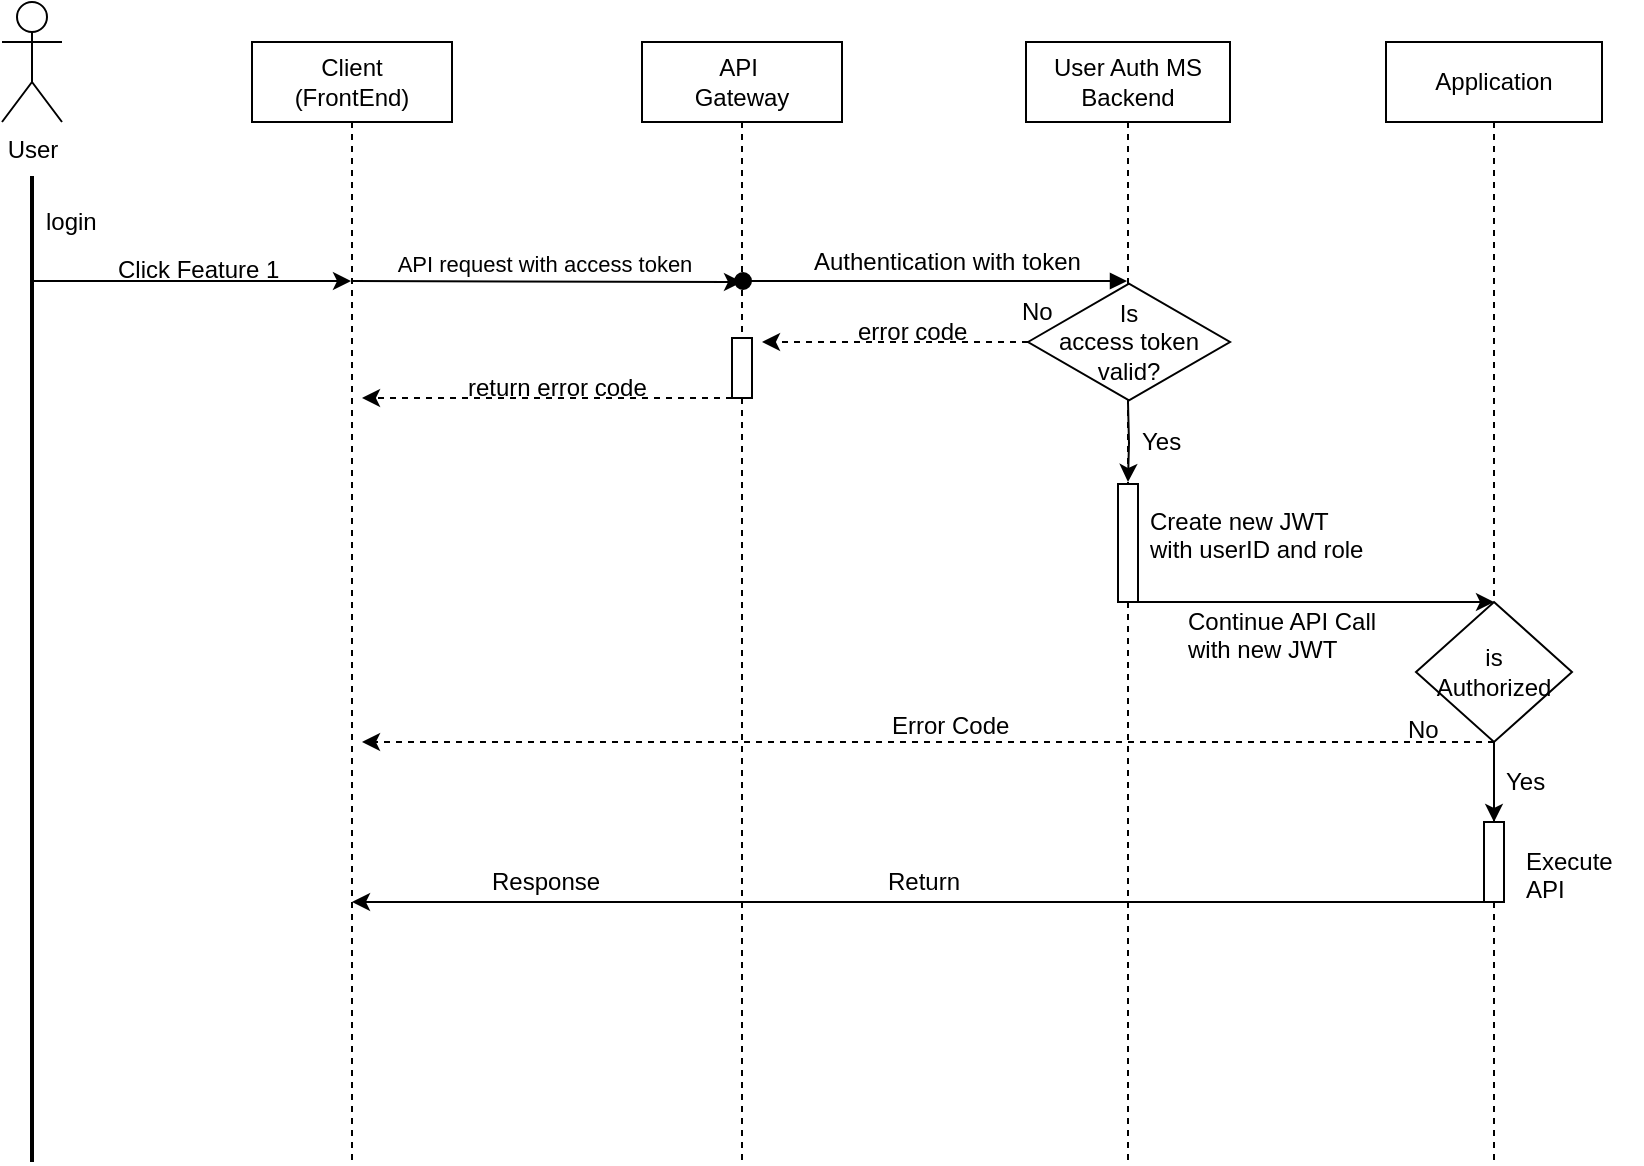 <mxfile version="12.2.4" pages="2"><diagram id="qINjbCNMGZibQMOeqBc0" name="Auth"><mxGraphModel dx="2038" dy="860" grid="1" gridSize="10" guides="1" tooltips="1" connect="1" arrows="1" fold="1" page="1" pageScale="1" pageWidth="850" pageHeight="1100" math="0" shadow="0"><root><mxCell id="0"/><mxCell id="1" parent="0"/><mxCell id="11" value="User&lt;br&gt;" style="shape=umlActor;verticalLabelPosition=bottom;labelBackgroundColor=#ffffff;verticalAlign=top;html=1;" parent="1" vertex="1"><mxGeometry x="20" y="20" width="30" height="60" as="geometry"/></mxCell><mxCell id="30" value="Client&lt;br&gt;(FrontEnd)" style="shape=umlLifeline;perimeter=lifelinePerimeter;whiteSpace=wrap;html=1;container=1;collapsible=0;recursiveResize=0;outlineConnect=0;" parent="1" vertex="1"><mxGeometry x="145" y="40" width="100" height="560" as="geometry"/></mxCell><mxCell id="31" value="User Auth MS&lt;br&gt;Backend" style="shape=umlLifeline;perimeter=lifelinePerimeter;whiteSpace=wrap;html=1;container=1;collapsible=0;recursiveResize=0;outlineConnect=0;" parent="1" vertex="1"><mxGeometry x="532" y="40" width="102" height="560" as="geometry"/></mxCell><mxCell id="111" value="" style="html=1;points=[];perimeter=orthogonalPerimeter;" parent="31" vertex="1"><mxGeometry x="46" y="221" width="10" height="59" as="geometry"/></mxCell><mxCell id="33" value="Application" style="shape=umlLifeline;perimeter=lifelinePerimeter;whiteSpace=wrap;html=1;container=1;collapsible=0;recursiveResize=0;outlineConnect=0;" parent="1" vertex="1"><mxGeometry x="712" y="40" width="108" height="560" as="geometry"/></mxCell><mxCell id="114" value="" style="html=1;points=[];perimeter=orthogonalPerimeter;" parent="33" vertex="1"><mxGeometry x="49" y="390" width="10" height="40" as="geometry"/></mxCell><mxCell id="120" style="edgeStyle=orthogonalEdgeStyle;rounded=0;orthogonalLoop=1;jettySize=auto;html=1;" parent="33" source="115" target="114" edge="1"><mxGeometry relative="1" as="geometry"/></mxCell><mxCell id="115" value="is&lt;br&gt;Authorized" style="rhombus;whiteSpace=wrap;html=1;" parent="33" vertex="1"><mxGeometry x="15" y="280" width="78" height="70" as="geometry"/></mxCell><mxCell id="40" value="" style="line;strokeWidth=2;direction=south;html=1;" parent="1" vertex="1"><mxGeometry x="30" y="107" width="10" height="493" as="geometry"/></mxCell><mxCell id="98" style="edgeStyle=orthogonalEdgeStyle;rounded=0;orthogonalLoop=1;jettySize=auto;html=1;dashed=1;" parent="1" source="43" edge="1"><mxGeometry relative="1" as="geometry"><mxPoint x="400" y="190" as="targetPoint"/><Array as="points"><mxPoint x="400" y="190"/></Array></mxGeometry></mxCell><mxCell id="109" value="" style="edgeStyle=orthogonalEdgeStyle;rounded=0;orthogonalLoop=1;jettySize=auto;html=1;" parent="1" edge="1"><mxGeometry relative="1" as="geometry"><mxPoint x="583" y="220" as="sourcePoint"/><mxPoint x="583" y="260" as="targetPoint"/></mxGeometry></mxCell><mxCell id="43" value="Is&lt;br&gt;access token&lt;br&gt;valid?" style="html=1;whiteSpace=wrap;aspect=fixed;shape=isoRectangle;" parent="1" vertex="1"><mxGeometry x="533" y="160" width="101" height="60" as="geometry"/></mxCell><mxCell id="46" value="Continue API Call&amp;nbsp;&lt;br&gt;with new JWT" style="text;html=1;resizable=0;points=[];autosize=1;align=left;verticalAlign=top;spacingTop=-4;" parent="1" vertex="1"><mxGeometry x="611" y="320" width="110" height="30" as="geometry"/></mxCell><mxCell id="50" value="No" style="text;html=1;resizable=0;points=[];autosize=1;align=left;verticalAlign=top;spacingTop=-4;" parent="1" vertex="1"><mxGeometry x="528" y="165" width="30" height="10" as="geometry"/></mxCell><mxCell id="69" value="Response" style="text;html=1;resizable=0;points=[];autosize=1;align=left;verticalAlign=top;spacingTop=-4;" parent="1" vertex="1"><mxGeometry x="263" y="450" width="70" height="10" as="geometry"/></mxCell><mxCell id="92" value="" style="endArrow=classic;html=1;" parent="1" target="30" edge="1"><mxGeometry width="50" height="50" relative="1" as="geometry"><mxPoint x="35" y="159.5" as="sourcePoint"/><mxPoint x="190" y="160" as="targetPoint"/></mxGeometry></mxCell><mxCell id="93" value="API&amp;nbsp;&lt;br&gt;Gateway" style="shape=umlLifeline;perimeter=lifelinePerimeter;whiteSpace=wrap;html=1;container=1;collapsible=0;recursiveResize=0;outlineConnect=0;" parent="1" vertex="1"><mxGeometry x="340" y="40" width="100" height="560" as="geometry"/></mxCell><mxCell id="42" value="API request with access token" style="html=1;verticalAlign=bottom;startArrow=oval;endArrow=block;startSize=8;" parent="93" target="31" edge="1"><mxGeometry x="-1" y="101" relative="1" as="geometry"><mxPoint x="50.5" y="119.5" as="sourcePoint"/><mxPoint x="226.5" y="119.5" as="targetPoint"/><mxPoint x="-100" y="101" as="offset"/></mxGeometry></mxCell><mxCell id="96" value="" style="html=1;points=[];perimeter=orthogonalPerimeter;" parent="93" vertex="1"><mxGeometry x="45" y="148" width="10" height="30" as="geometry"/></mxCell><mxCell id="94" value="" style="endArrow=classic;html=1;" parent="1" edge="1"><mxGeometry width="50" height="50" relative="1" as="geometry"><mxPoint x="195" y="159.5" as="sourcePoint"/><mxPoint x="390" y="160" as="targetPoint"/></mxGeometry></mxCell><mxCell id="95" value="Authentication with token" style="text;html=1;resizable=0;points=[];autosize=1;align=left;verticalAlign=top;spacingTop=-4;" parent="1" vertex="1"><mxGeometry x="424" y="140" width="150" height="10" as="geometry"/></mxCell><mxCell id="99" value="error code" style="text;html=1;resizable=0;points=[];autosize=1;align=left;verticalAlign=top;spacingTop=-4;" parent="1" vertex="1"><mxGeometry x="446" y="175" width="70" height="10" as="geometry"/></mxCell><mxCell id="100" style="edgeStyle=orthogonalEdgeStyle;rounded=0;orthogonalLoop=1;jettySize=auto;html=1;dashed=1;" parent="1" source="96" edge="1"><mxGeometry relative="1" as="geometry"><mxPoint x="200" y="218" as="targetPoint"/><Array as="points"><mxPoint x="200" y="218"/></Array></mxGeometry></mxCell><mxCell id="101" value="return error code" style="text;html=1;resizable=0;points=[];autosize=1;align=left;verticalAlign=top;spacingTop=-4;" parent="1" vertex="1"><mxGeometry x="251" y="203" width="100" height="10" as="geometry"/></mxCell><mxCell id="103" value="login" style="text;html=1;resizable=0;points=[];autosize=1;align=left;verticalAlign=top;spacingTop=-4;" parent="1" vertex="1"><mxGeometry x="40" y="120" width="40" height="10" as="geometry"/></mxCell><mxCell id="104" value="Click Feature 1" style="text;html=1;resizable=0;points=[];autosize=1;align=left;verticalAlign=top;spacingTop=-4;" parent="1" vertex="1"><mxGeometry x="76" y="144" width="100" height="10" as="geometry"/></mxCell><mxCell id="110" value="Yes" style="text;html=1;resizable=0;points=[];autosize=1;align=left;verticalAlign=top;spacingTop=-4;" parent="1" vertex="1"><mxGeometry x="588" y="230" width="40" height="10" as="geometry"/></mxCell><mxCell id="112" value="Create new JWT &lt;br&gt;with userID and role" style="text;html=1;resizable=0;points=[];autosize=1;align=left;verticalAlign=top;spacingTop=-4;" parent="1" vertex="1"><mxGeometry x="592" y="270" width="120" height="30" as="geometry"/></mxCell><mxCell id="117" style="edgeStyle=orthogonalEdgeStyle;rounded=0;orthogonalLoop=1;jettySize=auto;html=1;entryX=0.5;entryY=0;entryDx=0;entryDy=0;" parent="1" source="111" target="115" edge="1"><mxGeometry relative="1" as="geometry"><Array as="points"><mxPoint x="680" y="320"/><mxPoint x="680" y="320"/></Array></mxGeometry></mxCell><mxCell id="121" value="Yes" style="text;html=1;resizable=0;points=[];autosize=1;align=left;verticalAlign=top;spacingTop=-4;" parent="1" vertex="1"><mxGeometry x="770" y="400" width="40" height="10" as="geometry"/></mxCell><mxCell id="124" value="Execute&lt;br&gt;API" style="text;html=1;resizable=0;points=[];autosize=1;align=left;verticalAlign=top;spacingTop=-4;" parent="1" vertex="1"><mxGeometry x="780" y="440" width="60" height="30" as="geometry"/></mxCell><mxCell id="125" style="edgeStyle=orthogonalEdgeStyle;rounded=0;orthogonalLoop=1;jettySize=auto;html=1;" parent="1" source="114" target="30" edge="1"><mxGeometry relative="1" as="geometry"><mxPoint x="210" y="470" as="targetPoint"/><Array as="points"><mxPoint x="710" y="470"/><mxPoint x="710" y="470"/></Array></mxGeometry></mxCell><mxCell id="127" value="Return" style="text;html=1;resizable=0;points=[];autosize=1;align=left;verticalAlign=top;spacingTop=-4;" parent="1" vertex="1"><mxGeometry x="461" y="450" width="50" height="10" as="geometry"/></mxCell><mxCell id="128" style="edgeStyle=orthogonalEdgeStyle;rounded=0;orthogonalLoop=1;jettySize=auto;html=1;dashed=1;" parent="1" source="115" edge="1"><mxGeometry relative="1" as="geometry"><mxPoint x="200" y="390" as="targetPoint"/><Array as="points"><mxPoint x="230" y="390"/></Array></mxGeometry></mxCell><mxCell id="129" value="No" style="text;html=1;resizable=0;points=[];autosize=1;align=left;verticalAlign=top;spacingTop=-4;" parent="1" vertex="1"><mxGeometry x="721" y="374" width="30" height="10" as="geometry"/></mxCell><mxCell id="131" value="Error Code" style="text;html=1;resizable=0;points=[];autosize=1;align=left;verticalAlign=top;spacingTop=-4;" parent="1" vertex="1"><mxGeometry x="463" y="372" width="70" height="10" as="geometry"/></mxCell></root></mxGraphModel></diagram><diagram id="1czq6TruJfwEMpTSXMFY" name="token-gen"><mxGraphModel dx="2038" dy="860" grid="1" gridSize="10" guides="1" tooltips="1" connect="1" arrows="1" fold="1" page="1" pageScale="1" pageWidth="850" pageHeight="1100" math="0" shadow="0"><root><mxCell id="4gUZkY03ElH8qi8h_6kn-0"/><mxCell id="4gUZkY03ElH8qi8h_6kn-1" parent="4gUZkY03ElH8qi8h_6kn-0"/><mxCell id="kSVIavRXbkO4ERt0dwAr-0" value="User&lt;br&gt;" style="shape=umlActor;verticalLabelPosition=bottom;labelBackgroundColor=#ffffff;verticalAlign=top;html=1;" parent="4gUZkY03ElH8qi8h_6kn-1" vertex="1"><mxGeometry x="20" y="20" width="30" height="60" as="geometry"/></mxCell><mxCell id="kSVIavRXbkO4ERt0dwAr-1" value="Client&lt;br&gt;(FrontEnd)" style="shape=umlLifeline;perimeter=lifelinePerimeter;whiteSpace=wrap;html=1;container=1;collapsible=0;recursiveResize=0;outlineConnect=0;" parent="4gUZkY03ElH8qi8h_6kn-1" vertex="1"><mxGeometry x="145" y="40" width="100" height="560" as="geometry"/></mxCell><mxCell id="kSVIavRXbkO4ERt0dwAr-2" value="Token regen API call with access token" style="html=1;verticalAlign=bottom;startArrow=oval;startFill=1;endArrow=block;startSize=8;" parent="kSVIavRXbkO4ERt0dwAr-1" edge="1"><mxGeometry width="60" relative="1" as="geometry"><mxPoint x="50" y="114.5" as="sourcePoint"/><mxPoint x="439" y="114" as="targetPoint"/></mxGeometry></mxCell><mxCell id="kSVIavRXbkO4ERt0dwAr-3" value="User Auth MS&lt;br&gt;Backend" style="shape=umlLifeline;perimeter=lifelinePerimeter;whiteSpace=wrap;html=1;container=1;collapsible=0;recursiveResize=0;outlineConnect=0;" parent="4gUZkY03ElH8qi8h_6kn-1" vertex="1"><mxGeometry x="532" y="40" width="102" height="560" as="geometry"/></mxCell><mxCell id="kSVIavRXbkO4ERt0dwAr-6" value="Application" style="shape=umlLifeline;perimeter=lifelinePerimeter;whiteSpace=wrap;html=1;container=1;collapsible=0;recursiveResize=0;outlineConnect=0;" parent="4gUZkY03ElH8qi8h_6kn-1" vertex="1"><mxGeometry x="712" y="40" width="108" height="560" as="geometry"/></mxCell><mxCell id="kSVIavRXbkO4ERt0dwAr-10" value="" style="line;strokeWidth=2;direction=south;html=1;" parent="4gUZkY03ElH8qi8h_6kn-1" vertex="1"><mxGeometry x="30" y="107" width="10" height="493" as="geometry"/></mxCell><mxCell id="y8sGLRS6lrWh8y3f_piY-1" value="" style="edgeStyle=orthogonalEdgeStyle;rounded=0;orthogonalLoop=1;jettySize=auto;html=1;dashed=1;" parent="4gUZkY03ElH8qi8h_6kn-1" source="kSVIavRXbkO4ERt0dwAr-17" edge="1"><mxGeometry relative="1" as="geometry"><mxPoint x="583" y="75" as="targetPoint"/></mxGeometry></mxCell><mxCell id="y8sGLRS6lrWh8y3f_piY-4" style="edgeStyle=orthogonalEdgeStyle;rounded=0;orthogonalLoop=1;jettySize=auto;html=1;dashed=1;" parent="4gUZkY03ElH8qi8h_6kn-1" source="kSVIavRXbkO4ERt0dwAr-17" target="kSVIavRXbkO4ERt0dwAr-3" edge="1"><mxGeometry relative="1" as="geometry"><Array as="points"><mxPoint x="583" y="290"/><mxPoint x="583" y="290"/></Array></mxGeometry></mxCell><mxCell id="kSVIavRXbkO4ERt0dwAr-17" value="Is&lt;br&gt;refresh&lt;br&gt;valid" style="html=1;whiteSpace=wrap;aspect=fixed;shape=isoRectangle;" parent="4gUZkY03ElH8qi8h_6kn-1" vertex="1"><mxGeometry x="532.5" y="155" width="101" height="60" as="geometry"/></mxCell><mxCell id="kSVIavRXbkO4ERt0dwAr-18" value="error code" style="html=1;verticalAlign=bottom;endArrow=open;dashed=1;endSize=8;exitX=0.02;exitY=0.514;exitDx=0;exitDy=0;exitPerimeter=0;" parent="4gUZkY03ElH8qi8h_6kn-1" source="kSVIavRXbkO4ERt0dwAr-17" target="kSVIavRXbkO4ERt0dwAr-1" edge="1"><mxGeometry x="0.179" relative="1" as="geometry"><mxPoint x="532.5" y="145" as="sourcePoint"/><mxPoint x="352" y="185" as="targetPoint"/><Array as="points"><mxPoint x="532.5" y="185"/><mxPoint x="442.5" y="185"/></Array><mxPoint as="offset"/></mxGeometry></mxCell><mxCell id="kSVIavRXbkO4ERt0dwAr-19" value="None" style="text;html=1;resizable=0;points=[];autosize=1;align=left;verticalAlign=top;spacingTop=-4;" parent="4gUZkY03ElH8qi8h_6kn-1" vertex="1"><mxGeometry x="516.5" y="160" width="40" height="10" as="geometry"/></mxCell><mxCell id="kSVIavRXbkO4ERt0dwAr-20" value="logout" style="html=1;verticalAlign=bottom;endArrow=open;dashed=1;endSize=8;exitX=0.436;exitY=0.964;exitDx=0;exitDy=0;exitPerimeter=0;" parent="4gUZkY03ElH8qi8h_6kn-1" source="kSVIavRXbkO4ERt0dwAr-17" target="kSVIavRXbkO4ERt0dwAr-1" edge="1"><mxGeometry x="0.279" relative="1" as="geometry"><mxPoint x="375" y="170" as="sourcePoint"/><mxPoint x="195" y="240" as="targetPoint"/><Array as="points"><mxPoint x="420" y="213"/><mxPoint x="336" y="213"/><mxPoint x="286" y="213"/></Array><mxPoint x="1" as="offset"/></mxGeometry></mxCell><mxCell id="kSVIavRXbkO4ERt0dwAr-21" value="expired" style="text;html=1;resizable=0;points=[];autosize=1;align=left;verticalAlign=top;spacingTop=-4;" parent="4gUZkY03ElH8qi8h_6kn-1" vertex="1"><mxGeometry x="512.5" y="198" width="50" height="10" as="geometry"/></mxCell><mxCell id="kSVIavRXbkO4ERt0dwAr-22" value="Is&lt;br&gt;access&lt;br&gt;expired" style="html=1;whiteSpace=wrap;aspect=fixed;shape=isoRectangle;" parent="4gUZkY03ElH8qi8h_6kn-1" vertex="1"><mxGeometry x="534" y="289" width="101" height="60" as="geometry"/></mxCell><mxCell id="kSVIavRXbkO4ERt0dwAr-24" value="Yes" style="text;html=1;resizable=0;points=[];autosize=1;align=left;verticalAlign=top;spacingTop=-4;" parent="4gUZkY03ElH8qi8h_6kn-1" vertex="1"><mxGeometry x="586" y="244" width="40" height="10" as="geometry"/></mxCell><mxCell id="kSVIavRXbkO4ERt0dwAr-25" value="" style="endArrow=classic;html=1;" parent="4gUZkY03ElH8qi8h_6kn-1" edge="1"><mxGeometry width="50" height="50" relative="1" as="geometry"><mxPoint x="582.5" y="349" as="sourcePoint"/><mxPoint x="583" y="389" as="targetPoint"/></mxGeometry></mxCell><mxCell id="kSVIavRXbkO4ERt0dwAr-26" style="edgeStyle=orthogonalEdgeStyle;rounded=0;orthogonalLoop=1;jettySize=auto;html=1;dashed=1;endArrow=open;endFill=0;" parent="4gUZkY03ElH8qi8h_6kn-1" edge="1"><mxGeometry relative="1" as="geometry"><mxPoint x="200" y="489" as="targetPoint"/><mxPoint x="584" y="449" as="sourcePoint"/><Array as="points"><mxPoint x="584" y="489"/><mxPoint x="406" y="489"/></Array></mxGeometry></mxCell><mxCell id="kSVIavRXbkO4ERt0dwAr-27" style="edgeStyle=orthogonalEdgeStyle;rounded=0;orthogonalLoop=1;jettySize=auto;html=1;endArrow=open;endFill=0;exitX=0.038;exitY=0.453;exitDx=0;exitDy=0;exitPerimeter=0;" parent="4gUZkY03ElH8qi8h_6kn-1" source="kSVIavRXbkO4ERt0dwAr-28" target="kSVIavRXbkO4ERt0dwAr-1" edge="1"><mxGeometry relative="1" as="geometry"><mxPoint x="403" y="419" as="targetPoint"/><mxPoint x="529" y="419" as="sourcePoint"/><Array as="points"><mxPoint x="538" y="419"/></Array></mxGeometry></mxCell><mxCell id="kSVIavRXbkO4ERt0dwAr-28" value="is access&lt;br&gt;regeneraged" style="html=1;whiteSpace=wrap;aspect=fixed;shape=isoRectangle;" parent="4gUZkY03ElH8qi8h_6kn-1" vertex="1"><mxGeometry x="525" y="389" width="120" height="71" as="geometry"/></mxCell><mxCell id="kSVIavRXbkO4ERt0dwAr-29" value="Yes" style="text;html=1;resizable=0;points=[];autosize=1;align=left;verticalAlign=top;spacingTop=-4;" parent="4gUZkY03ElH8qi8h_6kn-1" vertex="1"><mxGeometry x="592" y="359" width="40" height="10" as="geometry"/></mxCell><mxCell id="kSVIavRXbkO4ERt0dwAr-30" value="yes" style="text;html=1;resizable=0;points=[];autosize=1;align=left;verticalAlign=top;spacingTop=-4;" parent="4gUZkY03ElH8qi8h_6kn-1" vertex="1"><mxGeometry x="559" y="458" width="30" height="10" as="geometry"/></mxCell><mxCell id="kSVIavRXbkO4ERt0dwAr-31" value="logout" style="text;html=1;resizable=0;points=[];autosize=1;align=left;verticalAlign=top;spacingTop=-4;" parent="4gUZkY03ElH8qi8h_6kn-1" vertex="1"><mxGeometry x="330" y="468" width="50" height="10" as="geometry"/></mxCell><mxCell id="kSVIavRXbkO4ERt0dwAr-32" value="New access &amp;amp; refresh" style="text;html=1;resizable=0;points=[];autosize=1;align=left;verticalAlign=top;spacingTop=-4;" parent="4gUZkY03ElH8qi8h_6kn-1" vertex="1"><mxGeometry x="310" y="401" width="130" height="10" as="geometry"/></mxCell><mxCell id="kSVIavRXbkO4ERt0dwAr-33" value="No" style="text;html=1;resizable=0;points=[];autosize=1;align=left;verticalAlign=top;spacingTop=-4;" parent="4gUZkY03ElH8qi8h_6kn-1" vertex="1"><mxGeometry x="534.5" y="392" width="30" height="10" as="geometry"/></mxCell><mxCell id="kSVIavRXbkO4ERt0dwAr-34" value="valid token" style="html=1;verticalAlign=bottom;endArrow=open;dashed=1;endSize=8;" parent="4gUZkY03ElH8qi8h_6kn-1" target="kSVIavRXbkO4ERt0dwAr-1" edge="1"><mxGeometry relative="1" as="geometry"><mxPoint x="534" y="319" as="sourcePoint"/><mxPoint x="403.5" y="319" as="targetPoint"/></mxGeometry></mxCell><mxCell id="kSVIavRXbkO4ERt0dwAr-35" value="No" style="text;html=1;resizable=0;points=[];autosize=1;align=left;verticalAlign=top;spacingTop=-4;" parent="4gUZkY03ElH8qi8h_6kn-1" vertex="1"><mxGeometry x="532.5" y="291.5" width="30" height="10" as="geometry"/></mxCell><mxCell id="kSVIavRXbkO4ERt0dwAr-37" value="API&amp;nbsp;&lt;br&gt;Gateway" style="shape=umlLifeline;perimeter=lifelinePerimeter;whiteSpace=wrap;html=1;container=1;collapsible=0;recursiveResize=0;outlineConnect=0;" parent="4gUZkY03ElH8qi8h_6kn-1" vertex="1"><mxGeometry x="340" y="40" width="100" height="560" as="geometry"/></mxCell><mxCell id="kSVIavRXbkO4ERt0dwAr-4" value="" style="endArrow=classic;html=1;entryX=0.484;entryY=0.028;entryDx=0;entryDy=0;entryPerimeter=0;exitX=0.495;exitY=1.031;exitDx=0;exitDy=0;exitPerimeter=0;" parent="4gUZkY03ElH8qi8h_6kn-1" edge="1"><mxGeometry width="50" height="50" relative="1" as="geometry"><mxPoint x="582.495" y="215.86" as="sourcePoint"/><mxPoint x="582.884" y="289.68" as="targetPoint"/></mxGeometry></mxCell></root></mxGraphModel></diagram></mxfile>